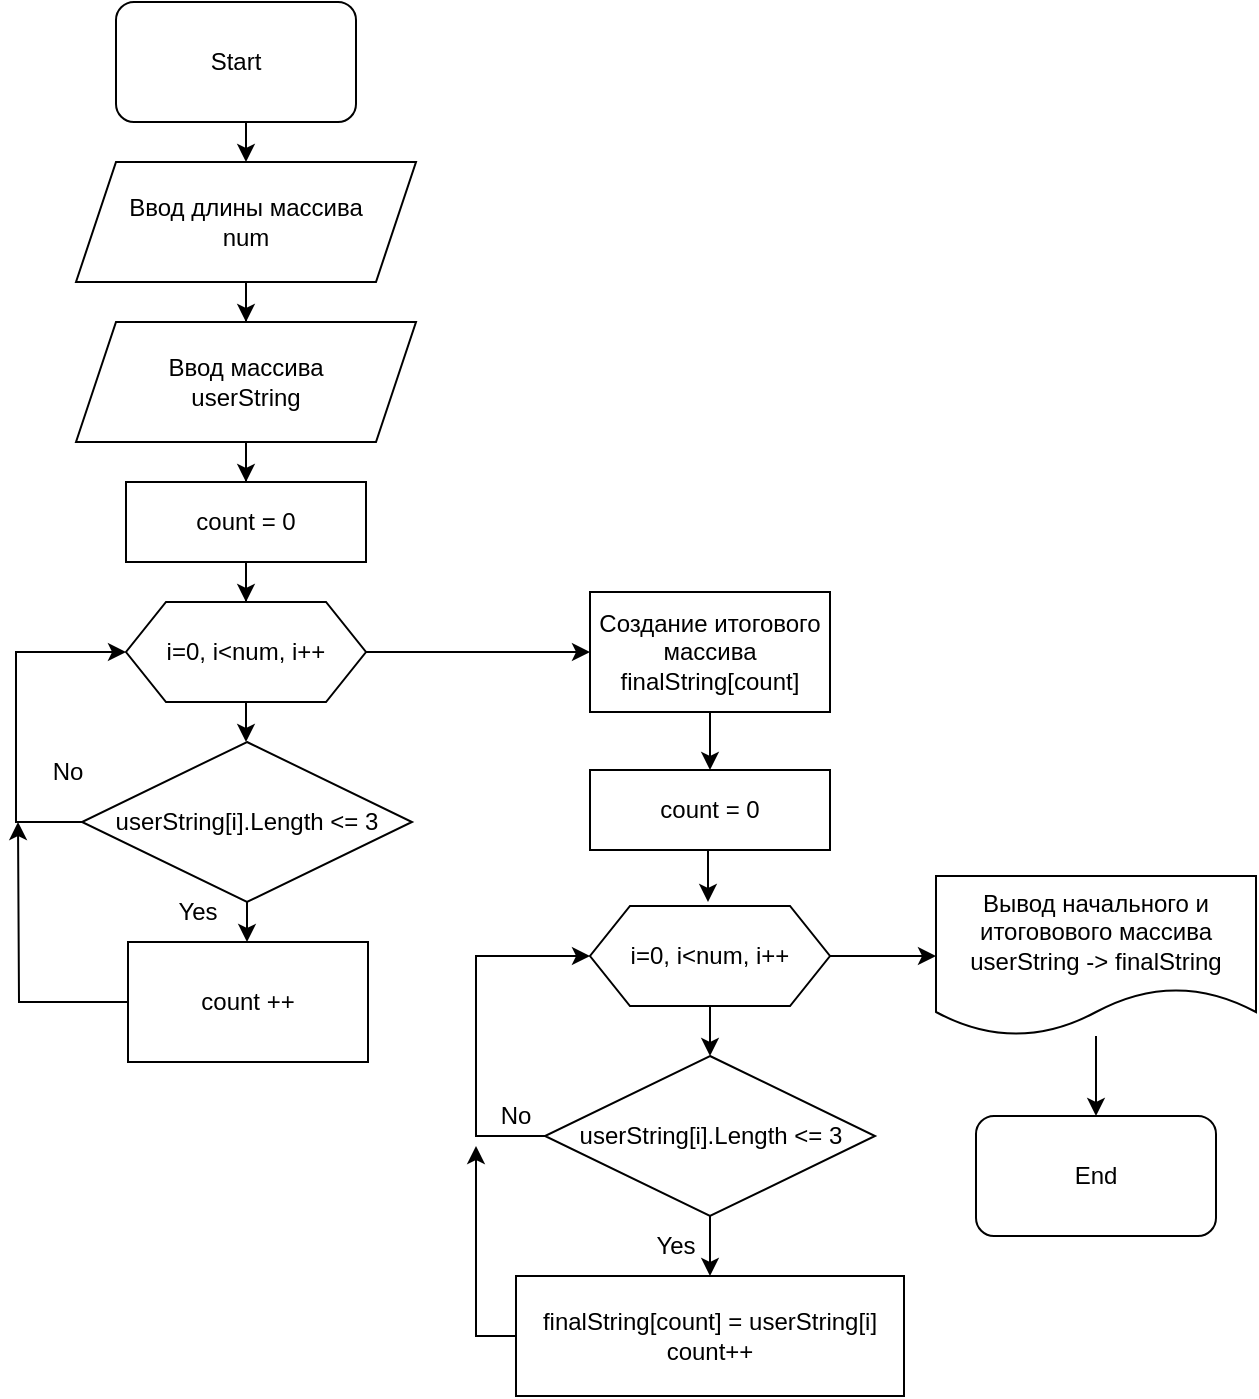 <mxfile version="20.8.13" type="device"><diagram name="Страница 1" id="gQ8kupaEFxLalRy-S4gH"><mxGraphModel dx="1237" dy="677" grid="1" gridSize="10" guides="1" tooltips="1" connect="1" arrows="1" fold="1" page="1" pageScale="1" pageWidth="827" pageHeight="1169" math="0" shadow="0"><root><mxCell id="0"/><mxCell id="1" parent="0"/><mxCell id="HaUB-eZYIdeDpH4P-uDN-7" style="edgeStyle=orthogonalEdgeStyle;rounded=0;orthogonalLoop=1;jettySize=auto;html=1;exitX=0.5;exitY=1;exitDx=0;exitDy=0;entryX=0.5;entryY=0;entryDx=0;entryDy=0;startArrow=none;startFill=0;endArrow=classic;endFill=1;" edge="1" parent="1" source="HaUB-eZYIdeDpH4P-uDN-2" target="HaUB-eZYIdeDpH4P-uDN-3"><mxGeometry relative="1" as="geometry"/></mxCell><mxCell id="HaUB-eZYIdeDpH4P-uDN-2" value="Start" style="rounded=1;whiteSpace=wrap;html=1;" vertex="1" parent="1"><mxGeometry x="140" y="50" width="120" height="60" as="geometry"/></mxCell><mxCell id="HaUB-eZYIdeDpH4P-uDN-58" value="" style="edgeStyle=orthogonalEdgeStyle;rounded=0;orthogonalLoop=1;jettySize=auto;html=1;startArrow=none;startFill=0;endArrow=classic;endFill=1;" edge="1" parent="1" source="HaUB-eZYIdeDpH4P-uDN-3" target="HaUB-eZYIdeDpH4P-uDN-57"><mxGeometry relative="1" as="geometry"/></mxCell><mxCell id="HaUB-eZYIdeDpH4P-uDN-3" value="&lt;div&gt;Ввод длины массива&lt;/div&gt;&lt;div&gt;num&lt;/div&gt;" style="shape=parallelogram;perimeter=parallelogramPerimeter;whiteSpace=wrap;html=1;fixedSize=1;" vertex="1" parent="1"><mxGeometry x="120" y="130" width="170" height="60" as="geometry"/></mxCell><mxCell id="HaUB-eZYIdeDpH4P-uDN-61" value="" style="edgeStyle=orthogonalEdgeStyle;rounded=0;orthogonalLoop=1;jettySize=auto;html=1;startArrow=none;startFill=0;endArrow=classic;endFill=1;" edge="1" parent="1" source="HaUB-eZYIdeDpH4P-uDN-8" target="HaUB-eZYIdeDpH4P-uDN-60"><mxGeometry relative="1" as="geometry"/></mxCell><mxCell id="HaUB-eZYIdeDpH4P-uDN-8" value="count = 0" style="rounded=0;whiteSpace=wrap;html=1;" vertex="1" parent="1"><mxGeometry x="145" y="290" width="120" height="40" as="geometry"/></mxCell><mxCell id="HaUB-eZYIdeDpH4P-uDN-67" value="" style="edgeStyle=orthogonalEdgeStyle;rounded=0;orthogonalLoop=1;jettySize=auto;html=1;startArrow=none;startFill=0;endArrow=classic;endFill=1;" edge="1" parent="1" source="HaUB-eZYIdeDpH4P-uDN-11" target="HaUB-eZYIdeDpH4P-uDN-19"><mxGeometry relative="1" as="geometry"/></mxCell><mxCell id="HaUB-eZYIdeDpH4P-uDN-83" style="edgeStyle=orthogonalEdgeStyle;rounded=0;orthogonalLoop=1;jettySize=auto;html=1;entryX=0;entryY=0.5;entryDx=0;entryDy=0;startArrow=none;startFill=0;endArrow=classic;endFill=1;" edge="1" parent="1" source="HaUB-eZYIdeDpH4P-uDN-11" target="HaUB-eZYIdeDpH4P-uDN-60"><mxGeometry relative="1" as="geometry"><Array as="points"><mxPoint x="90" y="460"/><mxPoint x="90" y="375"/></Array></mxGeometry></mxCell><mxCell id="HaUB-eZYIdeDpH4P-uDN-11" value="userString[i].Length &amp;lt;= 3 " style="rhombus;whiteSpace=wrap;html=1;" vertex="1" parent="1"><mxGeometry x="123" y="420" width="165" height="80" as="geometry"/></mxCell><mxCell id="HaUB-eZYIdeDpH4P-uDN-68" style="edgeStyle=orthogonalEdgeStyle;rounded=0;orthogonalLoop=1;jettySize=auto;html=1;startArrow=none;startFill=0;endArrow=classic;endFill=1;" edge="1" parent="1" source="HaUB-eZYIdeDpH4P-uDN-19"><mxGeometry relative="1" as="geometry"><mxPoint x="91" y="460" as="targetPoint"/></mxGeometry></mxCell><mxCell id="HaUB-eZYIdeDpH4P-uDN-19" value="count ++" style="rounded=0;whiteSpace=wrap;html=1;" vertex="1" parent="1"><mxGeometry x="146" y="520" width="120" height="60" as="geometry"/></mxCell><mxCell id="HaUB-eZYIdeDpH4P-uDN-25" value="No" style="text;html=1;strokeColor=none;fillColor=none;align=center;verticalAlign=middle;whiteSpace=wrap;rounded=0;" vertex="1" parent="1"><mxGeometry x="86" y="420" width="60" height="30" as="geometry"/></mxCell><mxCell id="HaUB-eZYIdeDpH4P-uDN-27" value="Yes" style="text;html=1;strokeColor=none;fillColor=none;align=center;verticalAlign=middle;whiteSpace=wrap;rounded=0;" vertex="1" parent="1"><mxGeometry x="151" y="490" width="60" height="30" as="geometry"/></mxCell><mxCell id="HaUB-eZYIdeDpH4P-uDN-98" value="" style="edgeStyle=orthogonalEdgeStyle;rounded=0;orthogonalLoop=1;jettySize=auto;html=1;startArrow=none;startFill=0;endArrow=classic;endFill=1;" edge="1" parent="1" source="HaUB-eZYIdeDpH4P-uDN-28" target="HaUB-eZYIdeDpH4P-uDN-97"><mxGeometry relative="1" as="geometry"/></mxCell><mxCell id="HaUB-eZYIdeDpH4P-uDN-28" value="&lt;div&gt;Создание итогового массива&lt;/div&gt;&lt;div&gt;finalString[count]&lt;/div&gt;" style="rounded=0;whiteSpace=wrap;html=1;" vertex="1" parent="1"><mxGeometry x="377" y="345" width="120" height="60" as="geometry"/></mxCell><mxCell id="HaUB-eZYIdeDpH4P-uDN-96" value="" style="edgeStyle=orthogonalEdgeStyle;rounded=0;orthogonalLoop=1;jettySize=auto;html=1;startArrow=none;startFill=0;endArrow=classic;endFill=1;" edge="1" parent="1" source="HaUB-eZYIdeDpH4P-uDN-46" target="HaUB-eZYIdeDpH4P-uDN-48"><mxGeometry relative="1" as="geometry"/></mxCell><mxCell id="HaUB-eZYIdeDpH4P-uDN-46" value="&lt;div&gt;Вывод начального и итоговового массива&lt;/div&gt;&lt;div&gt;userString -&amp;gt; finalString&lt;/div&gt;" style="shape=document;whiteSpace=wrap;html=1;boundedLbl=1;" vertex="1" parent="1"><mxGeometry x="550" y="487" width="160" height="80" as="geometry"/></mxCell><mxCell id="HaUB-eZYIdeDpH4P-uDN-48" value="End" style="rounded=1;whiteSpace=wrap;html=1;" vertex="1" parent="1"><mxGeometry x="570" y="607" width="120" height="60" as="geometry"/></mxCell><mxCell id="HaUB-eZYIdeDpH4P-uDN-59" value="" style="edgeStyle=orthogonalEdgeStyle;rounded=0;orthogonalLoop=1;jettySize=auto;html=1;startArrow=none;startFill=0;endArrow=classic;endFill=1;" edge="1" parent="1" source="HaUB-eZYIdeDpH4P-uDN-57" target="HaUB-eZYIdeDpH4P-uDN-8"><mxGeometry relative="1" as="geometry"/></mxCell><mxCell id="HaUB-eZYIdeDpH4P-uDN-57" value="&lt;div&gt;Ввод массива&lt;/div&gt;&lt;div&gt;userString&lt;/div&gt;" style="shape=parallelogram;perimeter=parallelogramPerimeter;whiteSpace=wrap;html=1;fixedSize=1;" vertex="1" parent="1"><mxGeometry x="120" y="210" width="170" height="60" as="geometry"/></mxCell><mxCell id="HaUB-eZYIdeDpH4P-uDN-63" value="" style="edgeStyle=orthogonalEdgeStyle;rounded=0;orthogonalLoop=1;jettySize=auto;html=1;startArrow=none;startFill=0;endArrow=classic;endFill=1;" edge="1" parent="1" source="HaUB-eZYIdeDpH4P-uDN-60"><mxGeometry relative="1" as="geometry"><mxPoint x="205" y="420" as="targetPoint"/></mxGeometry></mxCell><mxCell id="HaUB-eZYIdeDpH4P-uDN-84" value="" style="edgeStyle=orthogonalEdgeStyle;rounded=0;orthogonalLoop=1;jettySize=auto;html=1;startArrow=none;startFill=0;endArrow=classic;endFill=1;" edge="1" parent="1" source="HaUB-eZYIdeDpH4P-uDN-60" target="HaUB-eZYIdeDpH4P-uDN-28"><mxGeometry relative="1" as="geometry"/></mxCell><mxCell id="HaUB-eZYIdeDpH4P-uDN-60" value="i=0, i&amp;lt;num, i++" style="shape=hexagon;perimeter=hexagonPerimeter2;whiteSpace=wrap;html=1;fixedSize=1;" vertex="1" parent="1"><mxGeometry x="145" y="350" width="120" height="50" as="geometry"/></mxCell><mxCell id="HaUB-eZYIdeDpH4P-uDN-64" style="edgeStyle=orthogonalEdgeStyle;rounded=0;orthogonalLoop=1;jettySize=auto;html=1;exitX=0.5;exitY=1;exitDx=0;exitDy=0;startArrow=none;startFill=0;endArrow=classic;endFill=1;" edge="1" parent="1"><mxGeometry relative="1" as="geometry"><mxPoint x="206" y="390" as="sourcePoint"/><mxPoint x="206" y="390" as="targetPoint"/></mxGeometry></mxCell><mxCell id="HaUB-eZYIdeDpH4P-uDN-88" value="" style="edgeStyle=orthogonalEdgeStyle;rounded=0;orthogonalLoop=1;jettySize=auto;html=1;startArrow=none;startFill=0;endArrow=classic;endFill=1;" edge="1" parent="1" source="HaUB-eZYIdeDpH4P-uDN-70" target="HaUB-eZYIdeDpH4P-uDN-87"><mxGeometry relative="1" as="geometry"/></mxCell><mxCell id="HaUB-eZYIdeDpH4P-uDN-95" value="" style="edgeStyle=orthogonalEdgeStyle;rounded=0;orthogonalLoop=1;jettySize=auto;html=1;startArrow=none;startFill=0;endArrow=classic;endFill=1;" edge="1" parent="1" source="HaUB-eZYIdeDpH4P-uDN-70" target="HaUB-eZYIdeDpH4P-uDN-46"><mxGeometry relative="1" as="geometry"/></mxCell><mxCell id="HaUB-eZYIdeDpH4P-uDN-70" value="i=0, i&amp;lt;num, i++" style="shape=hexagon;perimeter=hexagonPerimeter2;whiteSpace=wrap;html=1;fixedSize=1;" vertex="1" parent="1"><mxGeometry x="377" y="502" width="120" height="50" as="geometry"/></mxCell><mxCell id="HaUB-eZYIdeDpH4P-uDN-94" style="edgeStyle=orthogonalEdgeStyle;rounded=0;orthogonalLoop=1;jettySize=auto;html=1;startArrow=none;startFill=0;endArrow=classic;endFill=1;" edge="1" parent="1" source="HaUB-eZYIdeDpH4P-uDN-76"><mxGeometry relative="1" as="geometry"><mxPoint x="320" y="622" as="targetPoint"/></mxGeometry></mxCell><mxCell id="HaUB-eZYIdeDpH4P-uDN-76" value="&lt;div&gt;finalString[count] = userString[i]&lt;/div&gt;&lt;div&gt;count++&lt;br&gt;&lt;/div&gt;" style="rounded=0;whiteSpace=wrap;html=1;" vertex="1" parent="1"><mxGeometry x="340" y="687" width="194" height="60" as="geometry"/></mxCell><mxCell id="HaUB-eZYIdeDpH4P-uDN-81" style="edgeStyle=orthogonalEdgeStyle;rounded=0;orthogonalLoop=1;jettySize=auto;html=1;exitX=0.5;exitY=1;exitDx=0;exitDy=0;startArrow=none;startFill=0;endArrow=classic;endFill=1;" edge="1" parent="1"><mxGeometry relative="1" as="geometry"><mxPoint x="469" y="677" as="sourcePoint"/><mxPoint x="469" y="677" as="targetPoint"/></mxGeometry></mxCell><mxCell id="HaUB-eZYIdeDpH4P-uDN-89" value="" style="edgeStyle=orthogonalEdgeStyle;rounded=0;orthogonalLoop=1;jettySize=auto;html=1;startArrow=none;startFill=0;endArrow=classic;endFill=1;" edge="1" parent="1" source="HaUB-eZYIdeDpH4P-uDN-87" target="HaUB-eZYIdeDpH4P-uDN-76"><mxGeometry relative="1" as="geometry"/></mxCell><mxCell id="HaUB-eZYIdeDpH4P-uDN-92" style="edgeStyle=orthogonalEdgeStyle;rounded=0;orthogonalLoop=1;jettySize=auto;html=1;entryX=0;entryY=0.5;entryDx=0;entryDy=0;startArrow=none;startFill=0;endArrow=classic;endFill=1;" edge="1" parent="1" source="HaUB-eZYIdeDpH4P-uDN-87" target="HaUB-eZYIdeDpH4P-uDN-70"><mxGeometry relative="1" as="geometry"><Array as="points"><mxPoint x="320" y="617"/><mxPoint x="320" y="527"/></Array></mxGeometry></mxCell><mxCell id="HaUB-eZYIdeDpH4P-uDN-87" value="userString[i].Length &amp;lt;= 3 " style="rhombus;whiteSpace=wrap;html=1;" vertex="1" parent="1"><mxGeometry x="354.5" y="577" width="165" height="80" as="geometry"/></mxCell><mxCell id="HaUB-eZYIdeDpH4P-uDN-90" value="Yes" style="text;html=1;strokeColor=none;fillColor=none;align=center;verticalAlign=middle;whiteSpace=wrap;rounded=0;" vertex="1" parent="1"><mxGeometry x="390" y="657" width="60" height="30" as="geometry"/></mxCell><mxCell id="HaUB-eZYIdeDpH4P-uDN-93" value="No" style="text;html=1;strokeColor=none;fillColor=none;align=center;verticalAlign=middle;whiteSpace=wrap;rounded=0;" vertex="1" parent="1"><mxGeometry x="310" y="592" width="60" height="30" as="geometry"/></mxCell><mxCell id="HaUB-eZYIdeDpH4P-uDN-103" value="" style="edgeStyle=orthogonalEdgeStyle;rounded=0;orthogonalLoop=1;jettySize=auto;html=1;startArrow=none;startFill=0;endArrow=classic;endFill=1;" edge="1" parent="1"><mxGeometry relative="1" as="geometry"><mxPoint x="436" y="474" as="sourcePoint"/><mxPoint x="436" y="500" as="targetPoint"/><Array as="points"><mxPoint x="436" y="480"/><mxPoint x="436" y="480"/></Array></mxGeometry></mxCell><mxCell id="HaUB-eZYIdeDpH4P-uDN-97" value="count = 0" style="rounded=0;whiteSpace=wrap;html=1;" vertex="1" parent="1"><mxGeometry x="377" y="434" width="120" height="40" as="geometry"/></mxCell></root></mxGraphModel></diagram></mxfile>